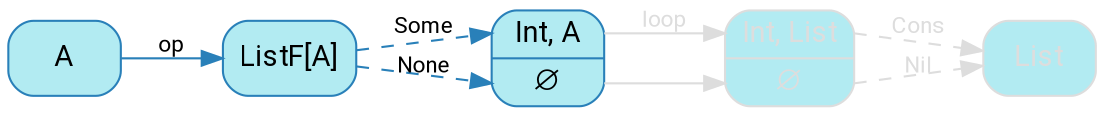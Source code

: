 digraph {
    bgcolor=transparent
    splines=false
    rankdir=LR

    // Default theme: disabled
    node[shape="rectangle" style="rounded,filled" color="#dddddd" fillcolor="#b2ebf2" fontcolor="#dddddd" fontname="Segoe UI,Roboto,Helvetica,Arial,sans-serif"]
    edge [color="#dddddd" fontcolor="#dddddd" fontname="Segoe UI,Roboto,Helvetica,Arial,sans-serif" fontsize=11]

    ListStruct[shape=record label="<cons> Int, List| <nil> ∅"]
    ListStruct2[shape=record label="<cons> Int, A| <nil> ∅" color="#2980B9" fillcolor="#b2ebf2" fontcolor="#000000"]
    ListFA[label="ListF[A]" color="#2980B9" fillcolor="#b2ebf2" fontcolor="#000000"]
    A[color="#2980B9" fillcolor="#b2ebf2" fontcolor="#000000"]

    A                -> ListFA[label=op color="#2980B9" fontcolor="#000000"]
    ListFA           -> ListStruct2:cons[style=dashed label=Some color="#2980B9" fontcolor="#000000"]
    ListFA           -> ListStruct2:nil[style=dashed label=None color="#2980B9" fontcolor="#000000"]
    ListStruct2:cons -> ListStruct:cons[label=loop]
    ListStruct2:nil  -> ListStruct:nil
    ListStruct:cons  -> List[style=dashed label="Cons"]
    ListStruct:nil   -> List[style=dashed label="Nil"]
}
